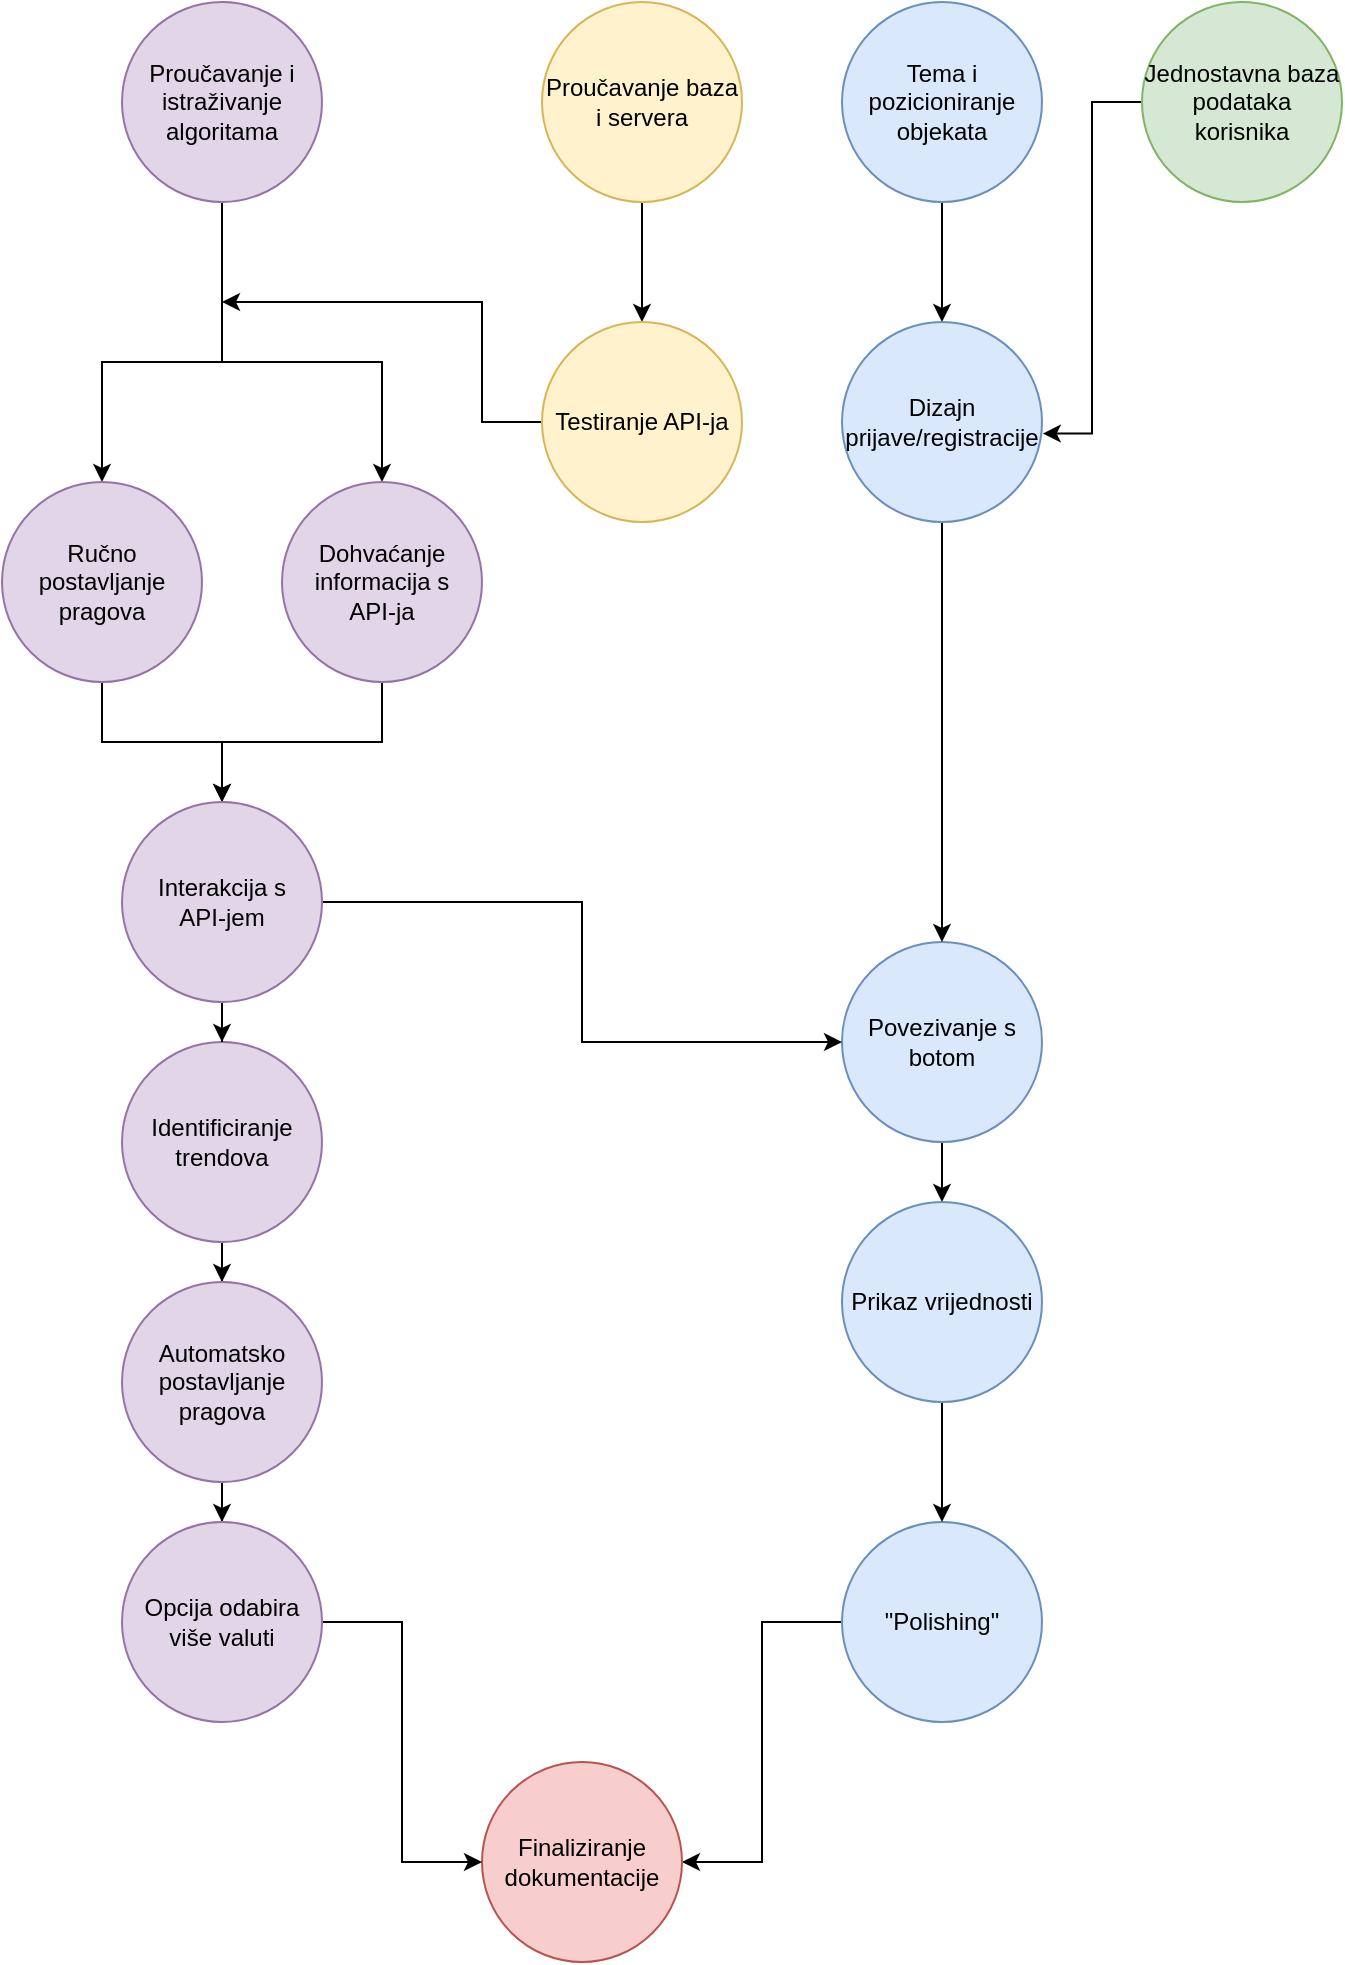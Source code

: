 <mxfile version="13.0.6" type="device"><diagram id="4NmAiXxMO5gfqCiEFz7n" name="Page-1"><mxGraphModel dx="1422" dy="763" grid="1" gridSize="10" guides="1" tooltips="1" connect="1" arrows="1" fold="1" page="1" pageScale="1" pageWidth="850" pageHeight="1100" math="0" shadow="0"><root><mxCell id="0"/><mxCell id="1" parent="0"/><mxCell id="Ix0fEV3RxlSgeygI_Zen-1" style="edgeStyle=orthogonalEdgeStyle;rounded=0;orthogonalLoop=1;jettySize=auto;html=1;" edge="1" parent="1" source="Ix0fEV3RxlSgeygI_Zen-3" target="Ix0fEV3RxlSgeygI_Zen-18"><mxGeometry relative="1" as="geometry"><Array as="points"><mxPoint x="190" y="260"/><mxPoint x="270" y="260"/></Array></mxGeometry></mxCell><mxCell id="Ix0fEV3RxlSgeygI_Zen-2" style="edgeStyle=orthogonalEdgeStyle;rounded=0;orthogonalLoop=1;jettySize=auto;html=1;" edge="1" parent="1" source="Ix0fEV3RxlSgeygI_Zen-3" target="Ix0fEV3RxlSgeygI_Zen-20"><mxGeometry relative="1" as="geometry"><Array as="points"><mxPoint x="190" y="260"/><mxPoint x="130" y="260"/></Array></mxGeometry></mxCell><mxCell id="Ix0fEV3RxlSgeygI_Zen-3" value="&lt;span&gt;Proučavanje i istraživanje algoritama&lt;/span&gt;" style="ellipse;whiteSpace=wrap;html=1;aspect=fixed;fillColor=#e1d5e7;strokeColor=#9673a6;" vertex="1" parent="1"><mxGeometry x="140" y="80" width="100" height="100" as="geometry"/></mxCell><mxCell id="Ix0fEV3RxlSgeygI_Zen-4" style="edgeStyle=orthogonalEdgeStyle;rounded=0;orthogonalLoop=1;jettySize=auto;html=1;" edge="1" parent="1" source="Ix0fEV3RxlSgeygI_Zen-5" target="Ix0fEV3RxlSgeygI_Zen-9"><mxGeometry relative="1" as="geometry"/></mxCell><mxCell id="Ix0fEV3RxlSgeygI_Zen-5" value="Tema i pozicioniranje objekata" style="ellipse;whiteSpace=wrap;html=1;aspect=fixed;fillColor=#dae8fc;strokeColor=#6c8ebf;" vertex="1" parent="1"><mxGeometry x="500" y="80" width="100" height="100" as="geometry"/></mxCell><mxCell id="Ix0fEV3RxlSgeygI_Zen-6" style="edgeStyle=orthogonalEdgeStyle;rounded=0;orthogonalLoop=1;jettySize=auto;html=1;" edge="1" parent="1" source="Ix0fEV3RxlSgeygI_Zen-7" target="Ix0fEV3RxlSgeygI_Zen-31"><mxGeometry relative="1" as="geometry"/></mxCell><mxCell id="Ix0fEV3RxlSgeygI_Zen-7" value="&lt;span&gt;Povezivanje s botom&lt;/span&gt;" style="ellipse;whiteSpace=wrap;html=1;aspect=fixed;fillColor=#dae8fc;strokeColor=#6c8ebf;" vertex="1" parent="1"><mxGeometry x="500" y="550" width="100" height="100" as="geometry"/></mxCell><mxCell id="Ix0fEV3RxlSgeygI_Zen-8" style="edgeStyle=orthogonalEdgeStyle;rounded=0;orthogonalLoop=1;jettySize=auto;html=1;" edge="1" parent="1" source="Ix0fEV3RxlSgeygI_Zen-9" target="Ix0fEV3RxlSgeygI_Zen-7"><mxGeometry relative="1" as="geometry"/></mxCell><mxCell id="Ix0fEV3RxlSgeygI_Zen-9" value="&lt;span&gt;Dizajn prijave/registracije&lt;/span&gt;" style="ellipse;whiteSpace=wrap;html=1;aspect=fixed;fillColor=#dae8fc;strokeColor=#6c8ebf;" vertex="1" parent="1"><mxGeometry x="500" y="240" width="100" height="100" as="geometry"/></mxCell><mxCell id="Ix0fEV3RxlSgeygI_Zen-10" style="edgeStyle=orthogonalEdgeStyle;rounded=0;orthogonalLoop=1;jettySize=auto;html=1;entryX=1;entryY=0.5;entryDx=0;entryDy=0;" edge="1" parent="1" source="Ix0fEV3RxlSgeygI_Zen-11" target="Ix0fEV3RxlSgeygI_Zen-12"><mxGeometry relative="1" as="geometry"/></mxCell><mxCell id="Ix0fEV3RxlSgeygI_Zen-11" value="&lt;span&gt;&quot;Polishing&quot;&lt;/span&gt;" style="ellipse;whiteSpace=wrap;html=1;aspect=fixed;fillColor=#dae8fc;strokeColor=#6c8ebf;" vertex="1" parent="1"><mxGeometry x="500" y="840" width="100" height="100" as="geometry"/></mxCell><mxCell id="Ix0fEV3RxlSgeygI_Zen-12" value="&lt;span&gt;Finaliziranje dokumentacije&lt;/span&gt;" style="ellipse;whiteSpace=wrap;html=1;aspect=fixed;fillColor=#f8cecc;strokeColor=#b85450;" vertex="1" parent="1"><mxGeometry x="320" y="960" width="100" height="100" as="geometry"/></mxCell><mxCell id="Ix0fEV3RxlSgeygI_Zen-13" style="edgeStyle=orthogonalEdgeStyle;rounded=0;orthogonalLoop=1;jettySize=auto;html=1;" edge="1" parent="1" source="Ix0fEV3RxlSgeygI_Zen-14" target="Ix0fEV3RxlSgeygI_Zen-33"><mxGeometry relative="1" as="geometry"/></mxCell><mxCell id="Ix0fEV3RxlSgeygI_Zen-14" value="Proučavanje baza i servera" style="ellipse;whiteSpace=wrap;html=1;aspect=fixed;fillColor=#fff2cc;strokeColor=#d6b656;" vertex="1" parent="1"><mxGeometry x="350" y="80" width="100" height="100" as="geometry"/></mxCell><mxCell id="Ix0fEV3RxlSgeygI_Zen-15" style="edgeStyle=orthogonalEdgeStyle;rounded=0;orthogonalLoop=1;jettySize=auto;html=1;entryX=1.004;entryY=0.558;entryDx=0;entryDy=0;entryPerimeter=0;" edge="1" parent="1" source="Ix0fEV3RxlSgeygI_Zen-16" target="Ix0fEV3RxlSgeygI_Zen-9"><mxGeometry relative="1" as="geometry"/></mxCell><mxCell id="Ix0fEV3RxlSgeygI_Zen-16" value="Jednostavna baza podataka korisnika" style="ellipse;whiteSpace=wrap;html=1;aspect=fixed;fillColor=#d5e8d4;strokeColor=#82b366;" vertex="1" parent="1"><mxGeometry x="650" y="80" width="100" height="100" as="geometry"/></mxCell><mxCell id="Ix0fEV3RxlSgeygI_Zen-17" style="edgeStyle=orthogonalEdgeStyle;rounded=0;orthogonalLoop=1;jettySize=auto;html=1;entryX=0.5;entryY=0;entryDx=0;entryDy=0;" edge="1" parent="1" source="Ix0fEV3RxlSgeygI_Zen-18" target="Ix0fEV3RxlSgeygI_Zen-29"><mxGeometry relative="1" as="geometry"/></mxCell><mxCell id="Ix0fEV3RxlSgeygI_Zen-18" value="Dohvaćanje informacija s &lt;br&gt;API-ja" style="ellipse;whiteSpace=wrap;html=1;aspect=fixed;fillColor=#e1d5e7;strokeColor=#9673a6;" vertex="1" parent="1"><mxGeometry x="220" y="320" width="100" height="100" as="geometry"/></mxCell><mxCell id="Ix0fEV3RxlSgeygI_Zen-19" style="edgeStyle=orthogonalEdgeStyle;rounded=0;orthogonalLoop=1;jettySize=auto;html=1;entryX=0.5;entryY=0;entryDx=0;entryDy=0;" edge="1" parent="1" source="Ix0fEV3RxlSgeygI_Zen-20" target="Ix0fEV3RxlSgeygI_Zen-29"><mxGeometry relative="1" as="geometry"/></mxCell><mxCell id="Ix0fEV3RxlSgeygI_Zen-20" value="Ručno postavljanje pragova" style="ellipse;whiteSpace=wrap;html=1;aspect=fixed;fillColor=#e1d5e7;strokeColor=#9673a6;" vertex="1" parent="1"><mxGeometry x="80" y="320" width="100" height="100" as="geometry"/></mxCell><mxCell id="Ix0fEV3RxlSgeygI_Zen-21" style="edgeStyle=orthogonalEdgeStyle;rounded=0;orthogonalLoop=1;jettySize=auto;html=1;" edge="1" parent="1" source="Ix0fEV3RxlSgeygI_Zen-22" target="Ix0fEV3RxlSgeygI_Zen-24"><mxGeometry relative="1" as="geometry"/></mxCell><mxCell id="Ix0fEV3RxlSgeygI_Zen-22" value="Identificiranje trendova" style="ellipse;whiteSpace=wrap;html=1;aspect=fixed;fillColor=#e1d5e7;strokeColor=#9673a6;" vertex="1" parent="1"><mxGeometry x="140" y="600" width="100" height="100" as="geometry"/></mxCell><mxCell id="Ix0fEV3RxlSgeygI_Zen-23" style="edgeStyle=orthogonalEdgeStyle;rounded=0;orthogonalLoop=1;jettySize=auto;html=1;" edge="1" parent="1" source="Ix0fEV3RxlSgeygI_Zen-24" target="Ix0fEV3RxlSgeygI_Zen-26"><mxGeometry relative="1" as="geometry"/></mxCell><mxCell id="Ix0fEV3RxlSgeygI_Zen-24" value="Automatsko postavljanje pragova" style="ellipse;whiteSpace=wrap;html=1;aspect=fixed;fillColor=#e1d5e7;strokeColor=#9673a6;" vertex="1" parent="1"><mxGeometry x="140" y="720" width="100" height="100" as="geometry"/></mxCell><mxCell id="Ix0fEV3RxlSgeygI_Zen-25" style="edgeStyle=orthogonalEdgeStyle;rounded=0;orthogonalLoop=1;jettySize=auto;html=1;entryX=0;entryY=0.5;entryDx=0;entryDy=0;" edge="1" parent="1" source="Ix0fEV3RxlSgeygI_Zen-26" target="Ix0fEV3RxlSgeygI_Zen-12"><mxGeometry relative="1" as="geometry"/></mxCell><mxCell id="Ix0fEV3RxlSgeygI_Zen-26" value="Opcija odabira više valuti" style="ellipse;whiteSpace=wrap;html=1;aspect=fixed;fillColor=#e1d5e7;strokeColor=#9673a6;" vertex="1" parent="1"><mxGeometry x="140" y="840" width="100" height="100" as="geometry"/></mxCell><mxCell id="Ix0fEV3RxlSgeygI_Zen-27" style="edgeStyle=orthogonalEdgeStyle;rounded=0;orthogonalLoop=1;jettySize=auto;html=1;" edge="1" parent="1" source="Ix0fEV3RxlSgeygI_Zen-29" target="Ix0fEV3RxlSgeygI_Zen-22"><mxGeometry relative="1" as="geometry"/></mxCell><mxCell id="Ix0fEV3RxlSgeygI_Zen-28" style="edgeStyle=orthogonalEdgeStyle;rounded=0;orthogonalLoop=1;jettySize=auto;html=1;entryX=0;entryY=0.5;entryDx=0;entryDy=0;" edge="1" parent="1" source="Ix0fEV3RxlSgeygI_Zen-29" target="Ix0fEV3RxlSgeygI_Zen-7"><mxGeometry relative="1" as="geometry"/></mxCell><mxCell id="Ix0fEV3RxlSgeygI_Zen-29" value="Interakcija s &lt;br&gt;API-jem" style="ellipse;whiteSpace=wrap;html=1;aspect=fixed;fillColor=#e1d5e7;strokeColor=#9673a6;" vertex="1" parent="1"><mxGeometry x="140" y="480" width="100" height="100" as="geometry"/></mxCell><mxCell id="Ix0fEV3RxlSgeygI_Zen-30" style="edgeStyle=orthogonalEdgeStyle;rounded=0;orthogonalLoop=1;jettySize=auto;html=1;" edge="1" parent="1" source="Ix0fEV3RxlSgeygI_Zen-31" target="Ix0fEV3RxlSgeygI_Zen-11"><mxGeometry relative="1" as="geometry"/></mxCell><mxCell id="Ix0fEV3RxlSgeygI_Zen-31" value="&lt;span&gt;Prikaz vrijednosti&lt;/span&gt;" style="ellipse;whiteSpace=wrap;html=1;aspect=fixed;fillColor=#dae8fc;strokeColor=#6c8ebf;" vertex="1" parent="1"><mxGeometry x="500" y="680" width="100" height="100" as="geometry"/></mxCell><mxCell id="Ix0fEV3RxlSgeygI_Zen-32" style="edgeStyle=orthogonalEdgeStyle;rounded=0;orthogonalLoop=1;jettySize=auto;html=1;" edge="1" parent="1" source="Ix0fEV3RxlSgeygI_Zen-33"><mxGeometry relative="1" as="geometry"><mxPoint x="190" y="230" as="targetPoint"/><Array as="points"><mxPoint x="320" y="290"/><mxPoint x="320" y="230"/></Array></mxGeometry></mxCell><mxCell id="Ix0fEV3RxlSgeygI_Zen-33" value="Testiranje API-ja" style="ellipse;whiteSpace=wrap;html=1;aspect=fixed;fillColor=#fff2cc;strokeColor=#d6b656;" vertex="1" parent="1"><mxGeometry x="350" y="240" width="100" height="100" as="geometry"/></mxCell></root></mxGraphModel></diagram></mxfile>